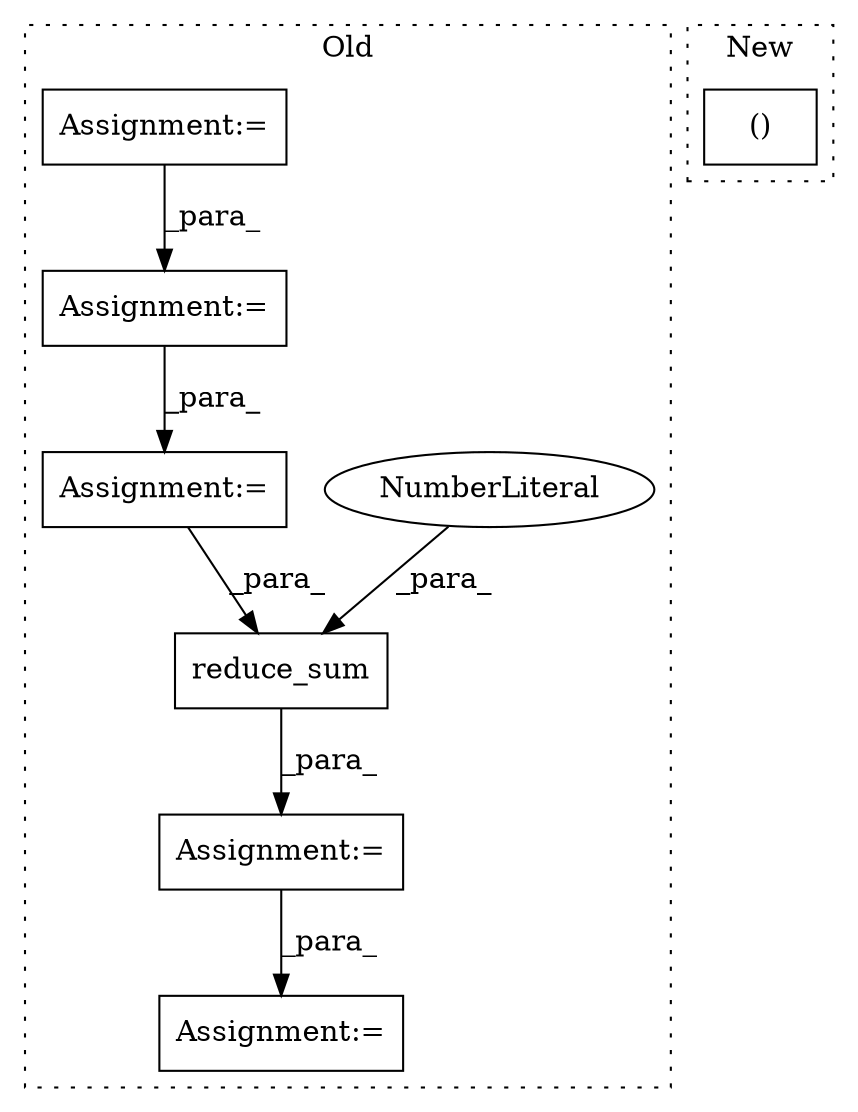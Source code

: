 digraph G {
subgraph cluster0 {
1 [label="reduce_sum" a="32" s="33221,33241" l="11,1" shape="box"];
3 [label="Assignment:=" a="7" s="33198" l="12" shape="box"];
4 [label="NumberLiteral" a="34" s="33240" l="1" shape="ellipse"];
5 [label="Assignment:=" a="7" s="32987" l="12" shape="box"];
6 [label="Assignment:=" a="7" s="33130" l="49" shape="box"];
7 [label="Assignment:=" a="7" s="32761" l="1" shape="box"];
8 [label="Assignment:=" a="7" s="33449" l="30" shape="box"];
label = "Old";
style="dotted";
}
subgraph cluster1 {
2 [label="()" a="106" s="33166" l="27" shape="box"];
label = "New";
style="dotted";
}
1 -> 3 [label="_para_"];
3 -> 8 [label="_para_"];
4 -> 1 [label="_para_"];
5 -> 1 [label="_para_"];
6 -> 5 [label="_para_"];
7 -> 6 [label="_para_"];
}